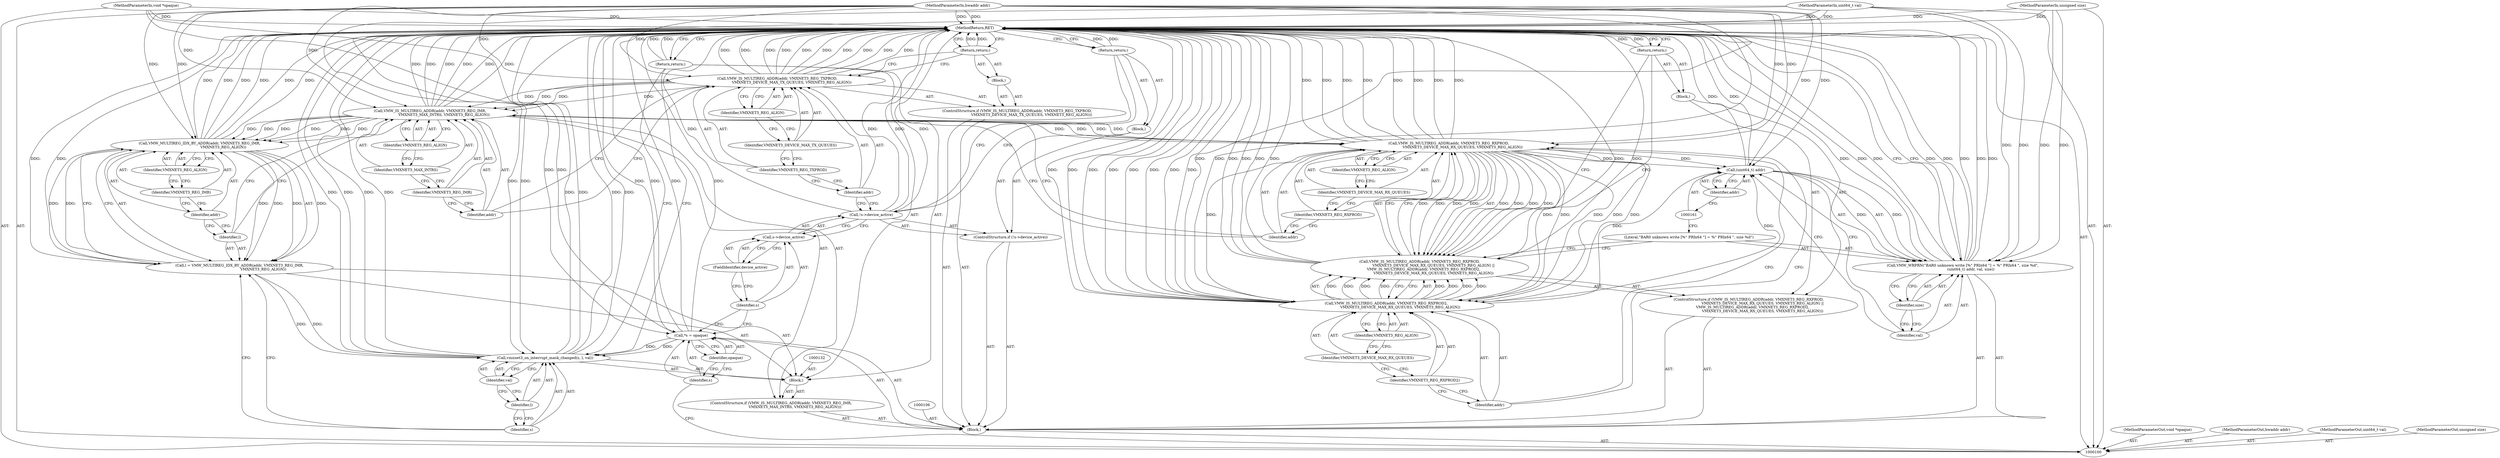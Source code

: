 digraph "0_qemu_6c352ca9b4ee3e1e286ea9e8434bd8e69ac7d0d8" {
"1000165" [label="(MethodReturn,RET)"];
"1000101" [label="(MethodParameterIn,void *opaque)"];
"1000226" [label="(MethodParameterOut,void *opaque)"];
"1000102" [label="(MethodParameterIn,hwaddr addr)"];
"1000227" [label="(MethodParameterOut,hwaddr addr)"];
"1000119" [label="(Identifier,addr)"];
"1000120" [label="(Identifier,VMXNET3_REG_TXPROD)"];
"1000117" [label="(ControlStructure,if (VMW_IS_MULTIREG_ADDR(addr, VMXNET3_REG_TXPROD,\n                         VMXNET3_DEVICE_MAX_TX_QUEUES, VMXNET3_REG_ALIGN)))"];
"1000118" [label="(Call,VMW_IS_MULTIREG_ADDR(addr, VMXNET3_REG_TXPROD,\n                         VMXNET3_DEVICE_MAX_TX_QUEUES, VMXNET3_REG_ALIGN))"];
"1000121" [label="(Identifier,VMXNET3_DEVICE_MAX_TX_QUEUES)"];
"1000122" [label="(Identifier,VMXNET3_REG_ALIGN)"];
"1000123" [label="(Block,)"];
"1000124" [label="(Return,return;)"];
"1000127" [label="(Identifier,addr)"];
"1000128" [label="(Identifier,VMXNET3_REG_IMR)"];
"1000125" [label="(ControlStructure,if (VMW_IS_MULTIREG_ADDR(addr, VMXNET3_REG_IMR,\n                        VMXNET3_MAX_INTRS, VMXNET3_REG_ALIGN)))"];
"1000126" [label="(Call,VMW_IS_MULTIREG_ADDR(addr, VMXNET3_REG_IMR,\n                        VMXNET3_MAX_INTRS, VMXNET3_REG_ALIGN))"];
"1000129" [label="(Identifier,VMXNET3_MAX_INTRS)"];
"1000130" [label="(Identifier,VMXNET3_REG_ALIGN)"];
"1000133" [label="(Call,l = VMW_MULTIREG_IDX_BY_ADDR(addr, VMXNET3_REG_IMR,\n                                         VMXNET3_REG_ALIGN))"];
"1000134" [label="(Identifier,l)"];
"1000135" [label="(Call,VMW_MULTIREG_IDX_BY_ADDR(addr, VMXNET3_REG_IMR,\n                                         VMXNET3_REG_ALIGN))"];
"1000136" [label="(Identifier,addr)"];
"1000137" [label="(Identifier,VMXNET3_REG_IMR)"];
"1000131" [label="(Block,)"];
"1000138" [label="(Identifier,VMXNET3_REG_ALIGN)"];
"1000103" [label="(MethodParameterIn,uint64_t val)"];
"1000228" [label="(MethodParameterOut,uint64_t val)"];
"1000104" [label="(MethodParameterIn,unsigned size)"];
"1000229" [label="(MethodParameterOut,unsigned size)"];
"1000140" [label="(Identifier,s)"];
"1000141" [label="(Identifier,l)"];
"1000142" [label="(Identifier,val)"];
"1000139" [label="(Call,vmxnet3_on_interrupt_mask_changed(s, l, val))"];
"1000143" [label="(Return,return;)"];
"1000147" [label="(Identifier,addr)"];
"1000148" [label="(Identifier,VMXNET3_REG_RXPROD)"];
"1000144" [label="(ControlStructure,if (VMW_IS_MULTIREG_ADDR(addr, VMXNET3_REG_RXPROD,\n                        VMXNET3_DEVICE_MAX_RX_QUEUES, VMXNET3_REG_ALIGN) ||\n       VMW_IS_MULTIREG_ADDR(addr, VMXNET3_REG_RXPROD2,\n                        VMXNET3_DEVICE_MAX_RX_QUEUES, VMXNET3_REG_ALIGN)))"];
"1000145" [label="(Call,VMW_IS_MULTIREG_ADDR(addr, VMXNET3_REG_RXPROD,\n                        VMXNET3_DEVICE_MAX_RX_QUEUES, VMXNET3_REG_ALIGN) ||\n       VMW_IS_MULTIREG_ADDR(addr, VMXNET3_REG_RXPROD2,\n                        VMXNET3_DEVICE_MAX_RX_QUEUES, VMXNET3_REG_ALIGN))"];
"1000146" [label="(Call,VMW_IS_MULTIREG_ADDR(addr, VMXNET3_REG_RXPROD,\n                        VMXNET3_DEVICE_MAX_RX_QUEUES, VMXNET3_REG_ALIGN))"];
"1000149" [label="(Identifier,VMXNET3_DEVICE_MAX_RX_QUEUES)"];
"1000150" [label="(Identifier,VMXNET3_REG_ALIGN)"];
"1000152" [label="(Identifier,addr)"];
"1000153" [label="(Identifier,VMXNET3_REG_RXPROD2)"];
"1000151" [label="(Call,VMW_IS_MULTIREG_ADDR(addr, VMXNET3_REG_RXPROD2,\n                        VMXNET3_DEVICE_MAX_RX_QUEUES, VMXNET3_REG_ALIGN))"];
"1000105" [label="(Block,)"];
"1000154" [label="(Identifier,VMXNET3_DEVICE_MAX_RX_QUEUES)"];
"1000155" [label="(Identifier,VMXNET3_REG_ALIGN)"];
"1000156" [label="(Block,)"];
"1000157" [label="(Return,return;)"];
"1000159" [label="(Literal,\"BAR0 unknown write [%\" PRIx64 \"] = %\" PRIx64 \", size %d\")"];
"1000158" [label="(Call,VMW_WRPRN(\"BAR0 unknown write [%\" PRIx64 \"] = %\" PRIx64 \", size %d\",\n              (uint64_t) addr, val, size))"];
"1000160" [label="(Call,(uint64_t) addr)"];
"1000162" [label="(Identifier,addr)"];
"1000163" [label="(Identifier,val)"];
"1000164" [label="(Identifier,size)"];
"1000107" [label="(Call,*s = opaque)"];
"1000108" [label="(Identifier,s)"];
"1000109" [label="(Identifier,opaque)"];
"1000114" [label="(FieldIdentifier,device_active)"];
"1000115" [label="(Block,)"];
"1000110" [label="(ControlStructure,if (!s->device_active))"];
"1000111" [label="(Call,!s->device_active)"];
"1000112" [label="(Call,s->device_active)"];
"1000113" [label="(Identifier,s)"];
"1000116" [label="(Return,return;)"];
"1000165" -> "1000100"  [label="AST: "];
"1000165" -> "1000116"  [label="CFG: "];
"1000165" -> "1000124"  [label="CFG: "];
"1000165" -> "1000143"  [label="CFG: "];
"1000165" -> "1000157"  [label="CFG: "];
"1000165" -> "1000158"  [label="CFG: "];
"1000139" -> "1000165"  [label="DDG: "];
"1000139" -> "1000165"  [label="DDG: "];
"1000139" -> "1000165"  [label="DDG: "];
"1000139" -> "1000165"  [label="DDG: "];
"1000107" -> "1000165"  [label="DDG: "];
"1000107" -> "1000165"  [label="DDG: "];
"1000104" -> "1000165"  [label="DDG: "];
"1000158" -> "1000165"  [label="DDG: "];
"1000158" -> "1000165"  [label="DDG: "];
"1000158" -> "1000165"  [label="DDG: "];
"1000158" -> "1000165"  [label="DDG: "];
"1000118" -> "1000165"  [label="DDG: "];
"1000118" -> "1000165"  [label="DDG: "];
"1000118" -> "1000165"  [label="DDG: "];
"1000118" -> "1000165"  [label="DDG: "];
"1000118" -> "1000165"  [label="DDG: "];
"1000151" -> "1000165"  [label="DDG: "];
"1000151" -> "1000165"  [label="DDG: "];
"1000151" -> "1000165"  [label="DDG: "];
"1000151" -> "1000165"  [label="DDG: "];
"1000146" -> "1000165"  [label="DDG: "];
"1000146" -> "1000165"  [label="DDG: "];
"1000146" -> "1000165"  [label="DDG: "];
"1000146" -> "1000165"  [label="DDG: "];
"1000126" -> "1000165"  [label="DDG: "];
"1000126" -> "1000165"  [label="DDG: "];
"1000126" -> "1000165"  [label="DDG: "];
"1000145" -> "1000165"  [label="DDG: "];
"1000145" -> "1000165"  [label="DDG: "];
"1000145" -> "1000165"  [label="DDG: "];
"1000103" -> "1000165"  [label="DDG: "];
"1000102" -> "1000165"  [label="DDG: "];
"1000111" -> "1000165"  [label="DDG: "];
"1000111" -> "1000165"  [label="DDG: "];
"1000133" -> "1000165"  [label="DDG: "];
"1000101" -> "1000165"  [label="DDG: "];
"1000135" -> "1000165"  [label="DDG: "];
"1000135" -> "1000165"  [label="DDG: "];
"1000135" -> "1000165"  [label="DDG: "];
"1000160" -> "1000165"  [label="DDG: "];
"1000116" -> "1000165"  [label="DDG: "];
"1000124" -> "1000165"  [label="DDG: "];
"1000143" -> "1000165"  [label="DDG: "];
"1000157" -> "1000165"  [label="DDG: "];
"1000101" -> "1000100"  [label="AST: "];
"1000101" -> "1000165"  [label="DDG: "];
"1000101" -> "1000107"  [label="DDG: "];
"1000226" -> "1000100"  [label="AST: "];
"1000102" -> "1000100"  [label="AST: "];
"1000102" -> "1000165"  [label="DDG: "];
"1000102" -> "1000118"  [label="DDG: "];
"1000102" -> "1000126"  [label="DDG: "];
"1000102" -> "1000135"  [label="DDG: "];
"1000102" -> "1000146"  [label="DDG: "];
"1000102" -> "1000151"  [label="DDG: "];
"1000102" -> "1000160"  [label="DDG: "];
"1000227" -> "1000100"  [label="AST: "];
"1000119" -> "1000118"  [label="AST: "];
"1000119" -> "1000111"  [label="CFG: "];
"1000120" -> "1000119"  [label="CFG: "];
"1000120" -> "1000118"  [label="AST: "];
"1000120" -> "1000119"  [label="CFG: "];
"1000121" -> "1000120"  [label="CFG: "];
"1000117" -> "1000105"  [label="AST: "];
"1000118" -> "1000117"  [label="AST: "];
"1000123" -> "1000117"  [label="AST: "];
"1000118" -> "1000117"  [label="AST: "];
"1000118" -> "1000122"  [label="CFG: "];
"1000119" -> "1000118"  [label="AST: "];
"1000120" -> "1000118"  [label="AST: "];
"1000121" -> "1000118"  [label="AST: "];
"1000122" -> "1000118"  [label="AST: "];
"1000124" -> "1000118"  [label="CFG: "];
"1000127" -> "1000118"  [label="CFG: "];
"1000118" -> "1000165"  [label="DDG: "];
"1000118" -> "1000165"  [label="DDG: "];
"1000118" -> "1000165"  [label="DDG: "];
"1000118" -> "1000165"  [label="DDG: "];
"1000118" -> "1000165"  [label="DDG: "];
"1000102" -> "1000118"  [label="DDG: "];
"1000118" -> "1000126"  [label="DDG: "];
"1000118" -> "1000126"  [label="DDG: "];
"1000121" -> "1000118"  [label="AST: "];
"1000121" -> "1000120"  [label="CFG: "];
"1000122" -> "1000121"  [label="CFG: "];
"1000122" -> "1000118"  [label="AST: "];
"1000122" -> "1000121"  [label="CFG: "];
"1000118" -> "1000122"  [label="CFG: "];
"1000123" -> "1000117"  [label="AST: "];
"1000124" -> "1000123"  [label="AST: "];
"1000124" -> "1000123"  [label="AST: "];
"1000124" -> "1000118"  [label="CFG: "];
"1000165" -> "1000124"  [label="CFG: "];
"1000124" -> "1000165"  [label="DDG: "];
"1000127" -> "1000126"  [label="AST: "];
"1000127" -> "1000118"  [label="CFG: "];
"1000128" -> "1000127"  [label="CFG: "];
"1000128" -> "1000126"  [label="AST: "];
"1000128" -> "1000127"  [label="CFG: "];
"1000129" -> "1000128"  [label="CFG: "];
"1000125" -> "1000105"  [label="AST: "];
"1000126" -> "1000125"  [label="AST: "];
"1000131" -> "1000125"  [label="AST: "];
"1000126" -> "1000125"  [label="AST: "];
"1000126" -> "1000130"  [label="CFG: "];
"1000127" -> "1000126"  [label="AST: "];
"1000128" -> "1000126"  [label="AST: "];
"1000129" -> "1000126"  [label="AST: "];
"1000130" -> "1000126"  [label="AST: "];
"1000134" -> "1000126"  [label="CFG: "];
"1000147" -> "1000126"  [label="CFG: "];
"1000126" -> "1000165"  [label="DDG: "];
"1000126" -> "1000165"  [label="DDG: "];
"1000126" -> "1000165"  [label="DDG: "];
"1000118" -> "1000126"  [label="DDG: "];
"1000118" -> "1000126"  [label="DDG: "];
"1000102" -> "1000126"  [label="DDG: "];
"1000126" -> "1000135"  [label="DDG: "];
"1000126" -> "1000135"  [label="DDG: "];
"1000126" -> "1000135"  [label="DDG: "];
"1000126" -> "1000146"  [label="DDG: "];
"1000126" -> "1000146"  [label="DDG: "];
"1000129" -> "1000126"  [label="AST: "];
"1000129" -> "1000128"  [label="CFG: "];
"1000130" -> "1000129"  [label="CFG: "];
"1000130" -> "1000126"  [label="AST: "];
"1000130" -> "1000129"  [label="CFG: "];
"1000126" -> "1000130"  [label="CFG: "];
"1000133" -> "1000131"  [label="AST: "];
"1000133" -> "1000135"  [label="CFG: "];
"1000134" -> "1000133"  [label="AST: "];
"1000135" -> "1000133"  [label="AST: "];
"1000140" -> "1000133"  [label="CFG: "];
"1000133" -> "1000165"  [label="DDG: "];
"1000135" -> "1000133"  [label="DDG: "];
"1000135" -> "1000133"  [label="DDG: "];
"1000135" -> "1000133"  [label="DDG: "];
"1000133" -> "1000139"  [label="DDG: "];
"1000134" -> "1000133"  [label="AST: "];
"1000134" -> "1000126"  [label="CFG: "];
"1000136" -> "1000134"  [label="CFG: "];
"1000135" -> "1000133"  [label="AST: "];
"1000135" -> "1000138"  [label="CFG: "];
"1000136" -> "1000135"  [label="AST: "];
"1000137" -> "1000135"  [label="AST: "];
"1000138" -> "1000135"  [label="AST: "];
"1000133" -> "1000135"  [label="CFG: "];
"1000135" -> "1000165"  [label="DDG: "];
"1000135" -> "1000165"  [label="DDG: "];
"1000135" -> "1000165"  [label="DDG: "];
"1000135" -> "1000133"  [label="DDG: "];
"1000135" -> "1000133"  [label="DDG: "];
"1000135" -> "1000133"  [label="DDG: "];
"1000126" -> "1000135"  [label="DDG: "];
"1000126" -> "1000135"  [label="DDG: "];
"1000126" -> "1000135"  [label="DDG: "];
"1000102" -> "1000135"  [label="DDG: "];
"1000136" -> "1000135"  [label="AST: "];
"1000136" -> "1000134"  [label="CFG: "];
"1000137" -> "1000136"  [label="CFG: "];
"1000137" -> "1000135"  [label="AST: "];
"1000137" -> "1000136"  [label="CFG: "];
"1000138" -> "1000137"  [label="CFG: "];
"1000131" -> "1000125"  [label="AST: "];
"1000132" -> "1000131"  [label="AST: "];
"1000133" -> "1000131"  [label="AST: "];
"1000139" -> "1000131"  [label="AST: "];
"1000143" -> "1000131"  [label="AST: "];
"1000138" -> "1000135"  [label="AST: "];
"1000138" -> "1000137"  [label="CFG: "];
"1000135" -> "1000138"  [label="CFG: "];
"1000103" -> "1000100"  [label="AST: "];
"1000103" -> "1000165"  [label="DDG: "];
"1000103" -> "1000139"  [label="DDG: "];
"1000103" -> "1000158"  [label="DDG: "];
"1000228" -> "1000100"  [label="AST: "];
"1000104" -> "1000100"  [label="AST: "];
"1000104" -> "1000165"  [label="DDG: "];
"1000104" -> "1000158"  [label="DDG: "];
"1000229" -> "1000100"  [label="AST: "];
"1000140" -> "1000139"  [label="AST: "];
"1000140" -> "1000133"  [label="CFG: "];
"1000141" -> "1000140"  [label="CFG: "];
"1000141" -> "1000139"  [label="AST: "];
"1000141" -> "1000140"  [label="CFG: "];
"1000142" -> "1000141"  [label="CFG: "];
"1000142" -> "1000139"  [label="AST: "];
"1000142" -> "1000141"  [label="CFG: "];
"1000139" -> "1000142"  [label="CFG: "];
"1000139" -> "1000131"  [label="AST: "];
"1000139" -> "1000142"  [label="CFG: "];
"1000140" -> "1000139"  [label="AST: "];
"1000141" -> "1000139"  [label="AST: "];
"1000142" -> "1000139"  [label="AST: "];
"1000143" -> "1000139"  [label="CFG: "];
"1000139" -> "1000165"  [label="DDG: "];
"1000139" -> "1000165"  [label="DDG: "];
"1000139" -> "1000165"  [label="DDG: "];
"1000139" -> "1000165"  [label="DDG: "];
"1000107" -> "1000139"  [label="DDG: "];
"1000133" -> "1000139"  [label="DDG: "];
"1000103" -> "1000139"  [label="DDG: "];
"1000143" -> "1000131"  [label="AST: "];
"1000143" -> "1000139"  [label="CFG: "];
"1000165" -> "1000143"  [label="CFG: "];
"1000143" -> "1000165"  [label="DDG: "];
"1000147" -> "1000146"  [label="AST: "];
"1000147" -> "1000126"  [label="CFG: "];
"1000148" -> "1000147"  [label="CFG: "];
"1000148" -> "1000146"  [label="AST: "];
"1000148" -> "1000147"  [label="CFG: "];
"1000149" -> "1000148"  [label="CFG: "];
"1000144" -> "1000105"  [label="AST: "];
"1000145" -> "1000144"  [label="AST: "];
"1000156" -> "1000144"  [label="AST: "];
"1000145" -> "1000144"  [label="AST: "];
"1000145" -> "1000146"  [label="CFG: "];
"1000145" -> "1000151"  [label="CFG: "];
"1000146" -> "1000145"  [label="AST: "];
"1000151" -> "1000145"  [label="AST: "];
"1000157" -> "1000145"  [label="CFG: "];
"1000159" -> "1000145"  [label="CFG: "];
"1000145" -> "1000165"  [label="DDG: "];
"1000145" -> "1000165"  [label="DDG: "];
"1000145" -> "1000165"  [label="DDG: "];
"1000146" -> "1000145"  [label="DDG: "];
"1000146" -> "1000145"  [label="DDG: "];
"1000146" -> "1000145"  [label="DDG: "];
"1000146" -> "1000145"  [label="DDG: "];
"1000151" -> "1000145"  [label="DDG: "];
"1000151" -> "1000145"  [label="DDG: "];
"1000151" -> "1000145"  [label="DDG: "];
"1000151" -> "1000145"  [label="DDG: "];
"1000146" -> "1000145"  [label="AST: "];
"1000146" -> "1000150"  [label="CFG: "];
"1000147" -> "1000146"  [label="AST: "];
"1000148" -> "1000146"  [label="AST: "];
"1000149" -> "1000146"  [label="AST: "];
"1000150" -> "1000146"  [label="AST: "];
"1000152" -> "1000146"  [label="CFG: "];
"1000145" -> "1000146"  [label="CFG: "];
"1000146" -> "1000165"  [label="DDG: "];
"1000146" -> "1000165"  [label="DDG: "];
"1000146" -> "1000165"  [label="DDG: "];
"1000146" -> "1000165"  [label="DDG: "];
"1000146" -> "1000145"  [label="DDG: "];
"1000146" -> "1000145"  [label="DDG: "];
"1000146" -> "1000145"  [label="DDG: "];
"1000146" -> "1000145"  [label="DDG: "];
"1000126" -> "1000146"  [label="DDG: "];
"1000126" -> "1000146"  [label="DDG: "];
"1000102" -> "1000146"  [label="DDG: "];
"1000146" -> "1000151"  [label="DDG: "];
"1000146" -> "1000151"  [label="DDG: "];
"1000146" -> "1000151"  [label="DDG: "];
"1000146" -> "1000160"  [label="DDG: "];
"1000149" -> "1000146"  [label="AST: "];
"1000149" -> "1000148"  [label="CFG: "];
"1000150" -> "1000149"  [label="CFG: "];
"1000150" -> "1000146"  [label="AST: "];
"1000150" -> "1000149"  [label="CFG: "];
"1000146" -> "1000150"  [label="CFG: "];
"1000152" -> "1000151"  [label="AST: "];
"1000152" -> "1000146"  [label="CFG: "];
"1000153" -> "1000152"  [label="CFG: "];
"1000153" -> "1000151"  [label="AST: "];
"1000153" -> "1000152"  [label="CFG: "];
"1000154" -> "1000153"  [label="CFG: "];
"1000151" -> "1000145"  [label="AST: "];
"1000151" -> "1000155"  [label="CFG: "];
"1000152" -> "1000151"  [label="AST: "];
"1000153" -> "1000151"  [label="AST: "];
"1000154" -> "1000151"  [label="AST: "];
"1000155" -> "1000151"  [label="AST: "];
"1000145" -> "1000151"  [label="CFG: "];
"1000151" -> "1000165"  [label="DDG: "];
"1000151" -> "1000165"  [label="DDG: "];
"1000151" -> "1000165"  [label="DDG: "];
"1000151" -> "1000165"  [label="DDG: "];
"1000151" -> "1000145"  [label="DDG: "];
"1000151" -> "1000145"  [label="DDG: "];
"1000151" -> "1000145"  [label="DDG: "];
"1000151" -> "1000145"  [label="DDG: "];
"1000146" -> "1000151"  [label="DDG: "];
"1000146" -> "1000151"  [label="DDG: "];
"1000146" -> "1000151"  [label="DDG: "];
"1000102" -> "1000151"  [label="DDG: "];
"1000151" -> "1000160"  [label="DDG: "];
"1000105" -> "1000100"  [label="AST: "];
"1000106" -> "1000105"  [label="AST: "];
"1000107" -> "1000105"  [label="AST: "];
"1000110" -> "1000105"  [label="AST: "];
"1000117" -> "1000105"  [label="AST: "];
"1000125" -> "1000105"  [label="AST: "];
"1000144" -> "1000105"  [label="AST: "];
"1000158" -> "1000105"  [label="AST: "];
"1000154" -> "1000151"  [label="AST: "];
"1000154" -> "1000153"  [label="CFG: "];
"1000155" -> "1000154"  [label="CFG: "];
"1000155" -> "1000151"  [label="AST: "];
"1000155" -> "1000154"  [label="CFG: "];
"1000151" -> "1000155"  [label="CFG: "];
"1000156" -> "1000144"  [label="AST: "];
"1000157" -> "1000156"  [label="AST: "];
"1000157" -> "1000156"  [label="AST: "];
"1000157" -> "1000145"  [label="CFG: "];
"1000165" -> "1000157"  [label="CFG: "];
"1000157" -> "1000165"  [label="DDG: "];
"1000159" -> "1000158"  [label="AST: "];
"1000159" -> "1000145"  [label="CFG: "];
"1000161" -> "1000159"  [label="CFG: "];
"1000158" -> "1000105"  [label="AST: "];
"1000158" -> "1000164"  [label="CFG: "];
"1000159" -> "1000158"  [label="AST: "];
"1000160" -> "1000158"  [label="AST: "];
"1000163" -> "1000158"  [label="AST: "];
"1000164" -> "1000158"  [label="AST: "];
"1000165" -> "1000158"  [label="CFG: "];
"1000158" -> "1000165"  [label="DDG: "];
"1000158" -> "1000165"  [label="DDG: "];
"1000158" -> "1000165"  [label="DDG: "];
"1000158" -> "1000165"  [label="DDG: "];
"1000160" -> "1000158"  [label="DDG: "];
"1000103" -> "1000158"  [label="DDG: "];
"1000104" -> "1000158"  [label="DDG: "];
"1000160" -> "1000158"  [label="AST: "];
"1000160" -> "1000162"  [label="CFG: "];
"1000161" -> "1000160"  [label="AST: "];
"1000162" -> "1000160"  [label="AST: "];
"1000163" -> "1000160"  [label="CFG: "];
"1000160" -> "1000165"  [label="DDG: "];
"1000160" -> "1000158"  [label="DDG: "];
"1000151" -> "1000160"  [label="DDG: "];
"1000146" -> "1000160"  [label="DDG: "];
"1000102" -> "1000160"  [label="DDG: "];
"1000162" -> "1000160"  [label="AST: "];
"1000162" -> "1000161"  [label="CFG: "];
"1000160" -> "1000162"  [label="CFG: "];
"1000163" -> "1000158"  [label="AST: "];
"1000163" -> "1000160"  [label="CFG: "];
"1000164" -> "1000163"  [label="CFG: "];
"1000164" -> "1000158"  [label="AST: "];
"1000164" -> "1000163"  [label="CFG: "];
"1000158" -> "1000164"  [label="CFG: "];
"1000107" -> "1000105"  [label="AST: "];
"1000107" -> "1000109"  [label="CFG: "];
"1000108" -> "1000107"  [label="AST: "];
"1000109" -> "1000107"  [label="AST: "];
"1000113" -> "1000107"  [label="CFG: "];
"1000107" -> "1000165"  [label="DDG: "];
"1000107" -> "1000165"  [label="DDG: "];
"1000101" -> "1000107"  [label="DDG: "];
"1000107" -> "1000139"  [label="DDG: "];
"1000108" -> "1000107"  [label="AST: "];
"1000108" -> "1000100"  [label="CFG: "];
"1000109" -> "1000108"  [label="CFG: "];
"1000109" -> "1000107"  [label="AST: "];
"1000109" -> "1000108"  [label="CFG: "];
"1000107" -> "1000109"  [label="CFG: "];
"1000114" -> "1000112"  [label="AST: "];
"1000114" -> "1000113"  [label="CFG: "];
"1000112" -> "1000114"  [label="CFG: "];
"1000115" -> "1000110"  [label="AST: "];
"1000116" -> "1000115"  [label="AST: "];
"1000110" -> "1000105"  [label="AST: "];
"1000111" -> "1000110"  [label="AST: "];
"1000115" -> "1000110"  [label="AST: "];
"1000111" -> "1000110"  [label="AST: "];
"1000111" -> "1000112"  [label="CFG: "];
"1000112" -> "1000111"  [label="AST: "];
"1000116" -> "1000111"  [label="CFG: "];
"1000119" -> "1000111"  [label="CFG: "];
"1000111" -> "1000165"  [label="DDG: "];
"1000111" -> "1000165"  [label="DDG: "];
"1000112" -> "1000111"  [label="AST: "];
"1000112" -> "1000114"  [label="CFG: "];
"1000113" -> "1000112"  [label="AST: "];
"1000114" -> "1000112"  [label="AST: "];
"1000111" -> "1000112"  [label="CFG: "];
"1000113" -> "1000112"  [label="AST: "];
"1000113" -> "1000107"  [label="CFG: "];
"1000114" -> "1000113"  [label="CFG: "];
"1000116" -> "1000115"  [label="AST: "];
"1000116" -> "1000111"  [label="CFG: "];
"1000165" -> "1000116"  [label="CFG: "];
"1000116" -> "1000165"  [label="DDG: "];
}
